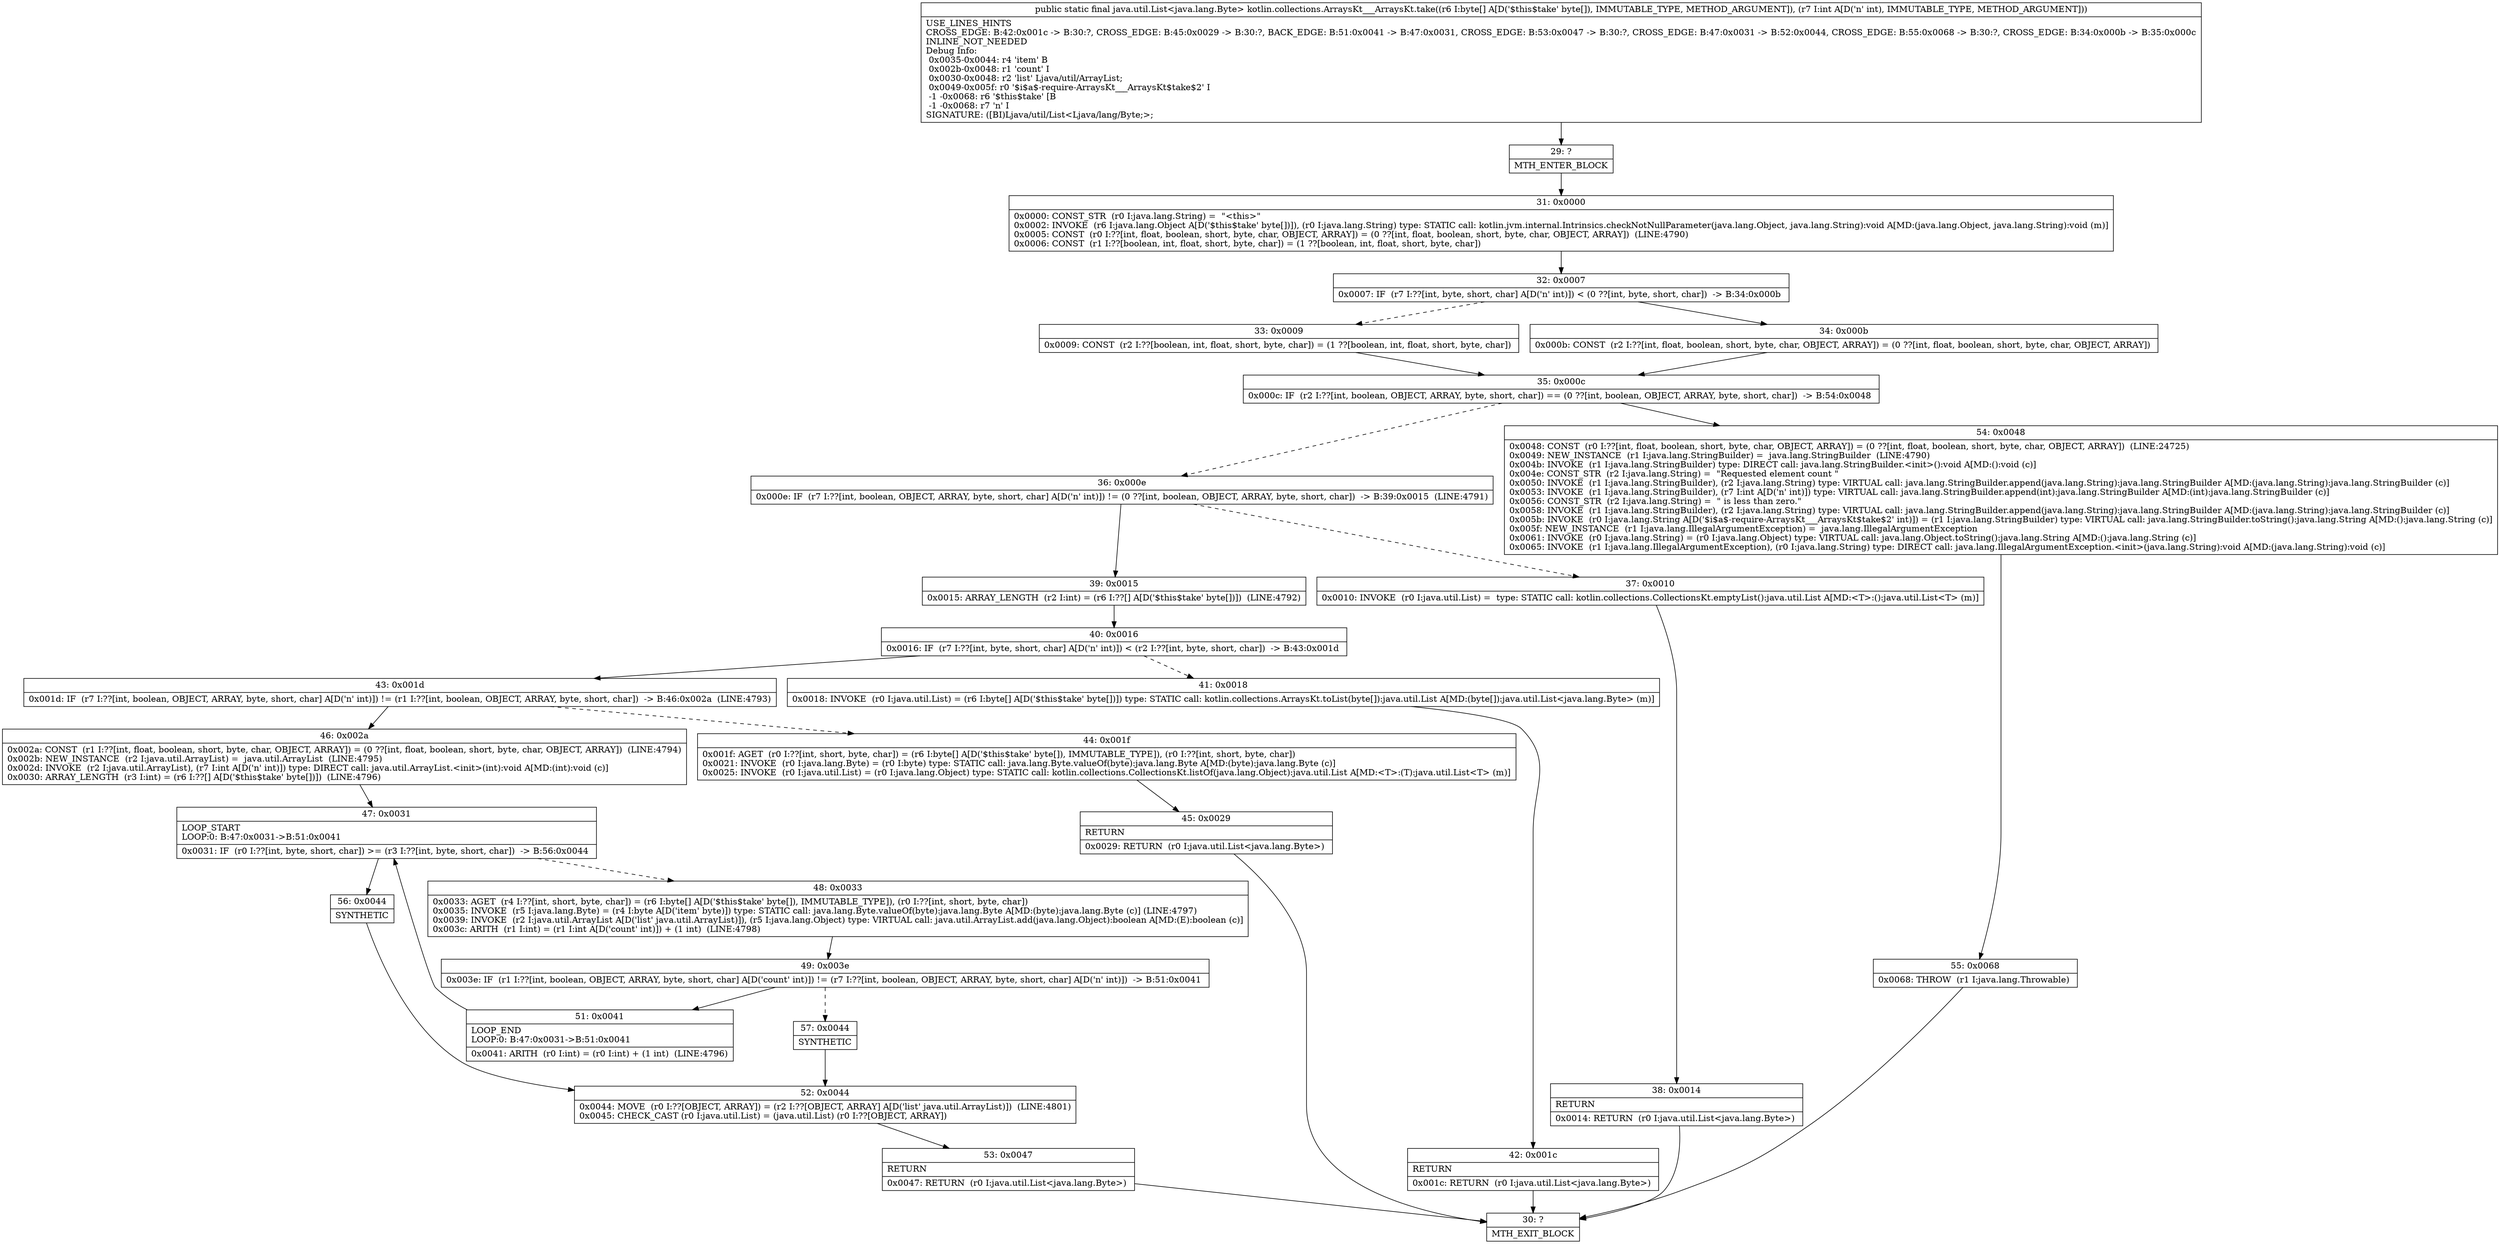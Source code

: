 digraph "CFG forkotlin.collections.ArraysKt___ArraysKt.take([BI)Ljava\/util\/List;" {
Node_29 [shape=record,label="{29\:\ ?|MTH_ENTER_BLOCK\l}"];
Node_31 [shape=record,label="{31\:\ 0x0000|0x0000: CONST_STR  (r0 I:java.lang.String) =  \"\<this\>\" \l0x0002: INVOKE  (r6 I:java.lang.Object A[D('$this$take' byte[])]), (r0 I:java.lang.String) type: STATIC call: kotlin.jvm.internal.Intrinsics.checkNotNullParameter(java.lang.Object, java.lang.String):void A[MD:(java.lang.Object, java.lang.String):void (m)]\l0x0005: CONST  (r0 I:??[int, float, boolean, short, byte, char, OBJECT, ARRAY]) = (0 ??[int, float, boolean, short, byte, char, OBJECT, ARRAY])  (LINE:4790)\l0x0006: CONST  (r1 I:??[boolean, int, float, short, byte, char]) = (1 ??[boolean, int, float, short, byte, char]) \l}"];
Node_32 [shape=record,label="{32\:\ 0x0007|0x0007: IF  (r7 I:??[int, byte, short, char] A[D('n' int)]) \< (0 ??[int, byte, short, char])  \-\> B:34:0x000b \l}"];
Node_33 [shape=record,label="{33\:\ 0x0009|0x0009: CONST  (r2 I:??[boolean, int, float, short, byte, char]) = (1 ??[boolean, int, float, short, byte, char]) \l}"];
Node_35 [shape=record,label="{35\:\ 0x000c|0x000c: IF  (r2 I:??[int, boolean, OBJECT, ARRAY, byte, short, char]) == (0 ??[int, boolean, OBJECT, ARRAY, byte, short, char])  \-\> B:54:0x0048 \l}"];
Node_36 [shape=record,label="{36\:\ 0x000e|0x000e: IF  (r7 I:??[int, boolean, OBJECT, ARRAY, byte, short, char] A[D('n' int)]) != (0 ??[int, boolean, OBJECT, ARRAY, byte, short, char])  \-\> B:39:0x0015  (LINE:4791)\l}"];
Node_37 [shape=record,label="{37\:\ 0x0010|0x0010: INVOKE  (r0 I:java.util.List) =  type: STATIC call: kotlin.collections.CollectionsKt.emptyList():java.util.List A[MD:\<T\>:():java.util.List\<T\> (m)]\l}"];
Node_38 [shape=record,label="{38\:\ 0x0014|RETURN\l|0x0014: RETURN  (r0 I:java.util.List\<java.lang.Byte\>) \l}"];
Node_30 [shape=record,label="{30\:\ ?|MTH_EXIT_BLOCK\l}"];
Node_39 [shape=record,label="{39\:\ 0x0015|0x0015: ARRAY_LENGTH  (r2 I:int) = (r6 I:??[] A[D('$this$take' byte[])])  (LINE:4792)\l}"];
Node_40 [shape=record,label="{40\:\ 0x0016|0x0016: IF  (r7 I:??[int, byte, short, char] A[D('n' int)]) \< (r2 I:??[int, byte, short, char])  \-\> B:43:0x001d \l}"];
Node_41 [shape=record,label="{41\:\ 0x0018|0x0018: INVOKE  (r0 I:java.util.List) = (r6 I:byte[] A[D('$this$take' byte[])]) type: STATIC call: kotlin.collections.ArraysKt.toList(byte[]):java.util.List A[MD:(byte[]):java.util.List\<java.lang.Byte\> (m)]\l}"];
Node_42 [shape=record,label="{42\:\ 0x001c|RETURN\l|0x001c: RETURN  (r0 I:java.util.List\<java.lang.Byte\>) \l}"];
Node_43 [shape=record,label="{43\:\ 0x001d|0x001d: IF  (r7 I:??[int, boolean, OBJECT, ARRAY, byte, short, char] A[D('n' int)]) != (r1 I:??[int, boolean, OBJECT, ARRAY, byte, short, char])  \-\> B:46:0x002a  (LINE:4793)\l}"];
Node_44 [shape=record,label="{44\:\ 0x001f|0x001f: AGET  (r0 I:??[int, short, byte, char]) = (r6 I:byte[] A[D('$this$take' byte[]), IMMUTABLE_TYPE]), (r0 I:??[int, short, byte, char]) \l0x0021: INVOKE  (r0 I:java.lang.Byte) = (r0 I:byte) type: STATIC call: java.lang.Byte.valueOf(byte):java.lang.Byte A[MD:(byte):java.lang.Byte (c)]\l0x0025: INVOKE  (r0 I:java.util.List) = (r0 I:java.lang.Object) type: STATIC call: kotlin.collections.CollectionsKt.listOf(java.lang.Object):java.util.List A[MD:\<T\>:(T):java.util.List\<T\> (m)]\l}"];
Node_45 [shape=record,label="{45\:\ 0x0029|RETURN\l|0x0029: RETURN  (r0 I:java.util.List\<java.lang.Byte\>) \l}"];
Node_46 [shape=record,label="{46\:\ 0x002a|0x002a: CONST  (r1 I:??[int, float, boolean, short, byte, char, OBJECT, ARRAY]) = (0 ??[int, float, boolean, short, byte, char, OBJECT, ARRAY])  (LINE:4794)\l0x002b: NEW_INSTANCE  (r2 I:java.util.ArrayList) =  java.util.ArrayList  (LINE:4795)\l0x002d: INVOKE  (r2 I:java.util.ArrayList), (r7 I:int A[D('n' int)]) type: DIRECT call: java.util.ArrayList.\<init\>(int):void A[MD:(int):void (c)]\l0x0030: ARRAY_LENGTH  (r3 I:int) = (r6 I:??[] A[D('$this$take' byte[])])  (LINE:4796)\l}"];
Node_47 [shape=record,label="{47\:\ 0x0031|LOOP_START\lLOOP:0: B:47:0x0031\-\>B:51:0x0041\l|0x0031: IF  (r0 I:??[int, byte, short, char]) \>= (r3 I:??[int, byte, short, char])  \-\> B:56:0x0044 \l}"];
Node_48 [shape=record,label="{48\:\ 0x0033|0x0033: AGET  (r4 I:??[int, short, byte, char]) = (r6 I:byte[] A[D('$this$take' byte[]), IMMUTABLE_TYPE]), (r0 I:??[int, short, byte, char]) \l0x0035: INVOKE  (r5 I:java.lang.Byte) = (r4 I:byte A[D('item' byte)]) type: STATIC call: java.lang.Byte.valueOf(byte):java.lang.Byte A[MD:(byte):java.lang.Byte (c)] (LINE:4797)\l0x0039: INVOKE  (r2 I:java.util.ArrayList A[D('list' java.util.ArrayList)]), (r5 I:java.lang.Object) type: VIRTUAL call: java.util.ArrayList.add(java.lang.Object):boolean A[MD:(E):boolean (c)]\l0x003c: ARITH  (r1 I:int) = (r1 I:int A[D('count' int)]) + (1 int)  (LINE:4798)\l}"];
Node_49 [shape=record,label="{49\:\ 0x003e|0x003e: IF  (r1 I:??[int, boolean, OBJECT, ARRAY, byte, short, char] A[D('count' int)]) != (r7 I:??[int, boolean, OBJECT, ARRAY, byte, short, char] A[D('n' int)])  \-\> B:51:0x0041 \l}"];
Node_51 [shape=record,label="{51\:\ 0x0041|LOOP_END\lLOOP:0: B:47:0x0031\-\>B:51:0x0041\l|0x0041: ARITH  (r0 I:int) = (r0 I:int) + (1 int)  (LINE:4796)\l}"];
Node_57 [shape=record,label="{57\:\ 0x0044|SYNTHETIC\l}"];
Node_52 [shape=record,label="{52\:\ 0x0044|0x0044: MOVE  (r0 I:??[OBJECT, ARRAY]) = (r2 I:??[OBJECT, ARRAY] A[D('list' java.util.ArrayList)])  (LINE:4801)\l0x0045: CHECK_CAST (r0 I:java.util.List) = (java.util.List) (r0 I:??[OBJECT, ARRAY]) \l}"];
Node_53 [shape=record,label="{53\:\ 0x0047|RETURN\l|0x0047: RETURN  (r0 I:java.util.List\<java.lang.Byte\>) \l}"];
Node_56 [shape=record,label="{56\:\ 0x0044|SYNTHETIC\l}"];
Node_54 [shape=record,label="{54\:\ 0x0048|0x0048: CONST  (r0 I:??[int, float, boolean, short, byte, char, OBJECT, ARRAY]) = (0 ??[int, float, boolean, short, byte, char, OBJECT, ARRAY])  (LINE:24725)\l0x0049: NEW_INSTANCE  (r1 I:java.lang.StringBuilder) =  java.lang.StringBuilder  (LINE:4790)\l0x004b: INVOKE  (r1 I:java.lang.StringBuilder) type: DIRECT call: java.lang.StringBuilder.\<init\>():void A[MD:():void (c)]\l0x004e: CONST_STR  (r2 I:java.lang.String) =  \"Requested element count \" \l0x0050: INVOKE  (r1 I:java.lang.StringBuilder), (r2 I:java.lang.String) type: VIRTUAL call: java.lang.StringBuilder.append(java.lang.String):java.lang.StringBuilder A[MD:(java.lang.String):java.lang.StringBuilder (c)]\l0x0053: INVOKE  (r1 I:java.lang.StringBuilder), (r7 I:int A[D('n' int)]) type: VIRTUAL call: java.lang.StringBuilder.append(int):java.lang.StringBuilder A[MD:(int):java.lang.StringBuilder (c)]\l0x0056: CONST_STR  (r2 I:java.lang.String) =  \" is less than zero.\" \l0x0058: INVOKE  (r1 I:java.lang.StringBuilder), (r2 I:java.lang.String) type: VIRTUAL call: java.lang.StringBuilder.append(java.lang.String):java.lang.StringBuilder A[MD:(java.lang.String):java.lang.StringBuilder (c)]\l0x005b: INVOKE  (r0 I:java.lang.String A[D('$i$a$\-require\-ArraysKt___ArraysKt$take$2' int)]) = (r1 I:java.lang.StringBuilder) type: VIRTUAL call: java.lang.StringBuilder.toString():java.lang.String A[MD:():java.lang.String (c)]\l0x005f: NEW_INSTANCE  (r1 I:java.lang.IllegalArgumentException) =  java.lang.IllegalArgumentException \l0x0061: INVOKE  (r0 I:java.lang.String) = (r0 I:java.lang.Object) type: VIRTUAL call: java.lang.Object.toString():java.lang.String A[MD:():java.lang.String (c)]\l0x0065: INVOKE  (r1 I:java.lang.IllegalArgumentException), (r0 I:java.lang.String) type: DIRECT call: java.lang.IllegalArgumentException.\<init\>(java.lang.String):void A[MD:(java.lang.String):void (c)]\l}"];
Node_55 [shape=record,label="{55\:\ 0x0068|0x0068: THROW  (r1 I:java.lang.Throwable) \l}"];
Node_34 [shape=record,label="{34\:\ 0x000b|0x000b: CONST  (r2 I:??[int, float, boolean, short, byte, char, OBJECT, ARRAY]) = (0 ??[int, float, boolean, short, byte, char, OBJECT, ARRAY]) \l}"];
MethodNode[shape=record,label="{public static final java.util.List\<java.lang.Byte\> kotlin.collections.ArraysKt___ArraysKt.take((r6 I:byte[] A[D('$this$take' byte[]), IMMUTABLE_TYPE, METHOD_ARGUMENT]), (r7 I:int A[D('n' int), IMMUTABLE_TYPE, METHOD_ARGUMENT]))  | USE_LINES_HINTS\lCROSS_EDGE: B:42:0x001c \-\> B:30:?, CROSS_EDGE: B:45:0x0029 \-\> B:30:?, BACK_EDGE: B:51:0x0041 \-\> B:47:0x0031, CROSS_EDGE: B:53:0x0047 \-\> B:30:?, CROSS_EDGE: B:47:0x0031 \-\> B:52:0x0044, CROSS_EDGE: B:55:0x0068 \-\> B:30:?, CROSS_EDGE: B:34:0x000b \-\> B:35:0x000c\lINLINE_NOT_NEEDED\lDebug Info:\l  0x0035\-0x0044: r4 'item' B\l  0x002b\-0x0048: r1 'count' I\l  0x0030\-0x0048: r2 'list' Ljava\/util\/ArrayList;\l  0x0049\-0x005f: r0 '$i$a$\-require\-ArraysKt___ArraysKt$take$2' I\l  \-1 \-0x0068: r6 '$this$take' [B\l  \-1 \-0x0068: r7 'n' I\lSIGNATURE: ([BI)Ljava\/util\/List\<Ljava\/lang\/Byte;\>;\l}"];
MethodNode -> Node_29;Node_29 -> Node_31;
Node_31 -> Node_32;
Node_32 -> Node_33[style=dashed];
Node_32 -> Node_34;
Node_33 -> Node_35;
Node_35 -> Node_36[style=dashed];
Node_35 -> Node_54;
Node_36 -> Node_37[style=dashed];
Node_36 -> Node_39;
Node_37 -> Node_38;
Node_38 -> Node_30;
Node_39 -> Node_40;
Node_40 -> Node_41[style=dashed];
Node_40 -> Node_43;
Node_41 -> Node_42;
Node_42 -> Node_30;
Node_43 -> Node_44[style=dashed];
Node_43 -> Node_46;
Node_44 -> Node_45;
Node_45 -> Node_30;
Node_46 -> Node_47;
Node_47 -> Node_48[style=dashed];
Node_47 -> Node_56;
Node_48 -> Node_49;
Node_49 -> Node_51;
Node_49 -> Node_57[style=dashed];
Node_51 -> Node_47;
Node_57 -> Node_52;
Node_52 -> Node_53;
Node_53 -> Node_30;
Node_56 -> Node_52;
Node_54 -> Node_55;
Node_55 -> Node_30;
Node_34 -> Node_35;
}


